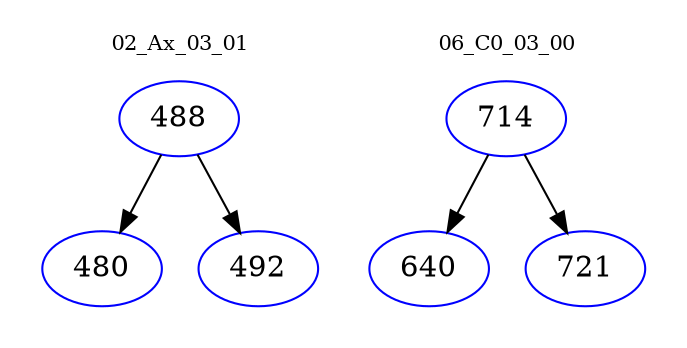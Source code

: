 digraph{
subgraph cluster_0 {
color = white
label = "02_Ax_03_01";
fontsize=10;
T0_488 [label="488", color="blue"]
T0_488 -> T0_480 [color="black"]
T0_480 [label="480", color="blue"]
T0_488 -> T0_492 [color="black"]
T0_492 [label="492", color="blue"]
}
subgraph cluster_1 {
color = white
label = "06_C0_03_00";
fontsize=10;
T1_714 [label="714", color="blue"]
T1_714 -> T1_640 [color="black"]
T1_640 [label="640", color="blue"]
T1_714 -> T1_721 [color="black"]
T1_721 [label="721", color="blue"]
}
}
